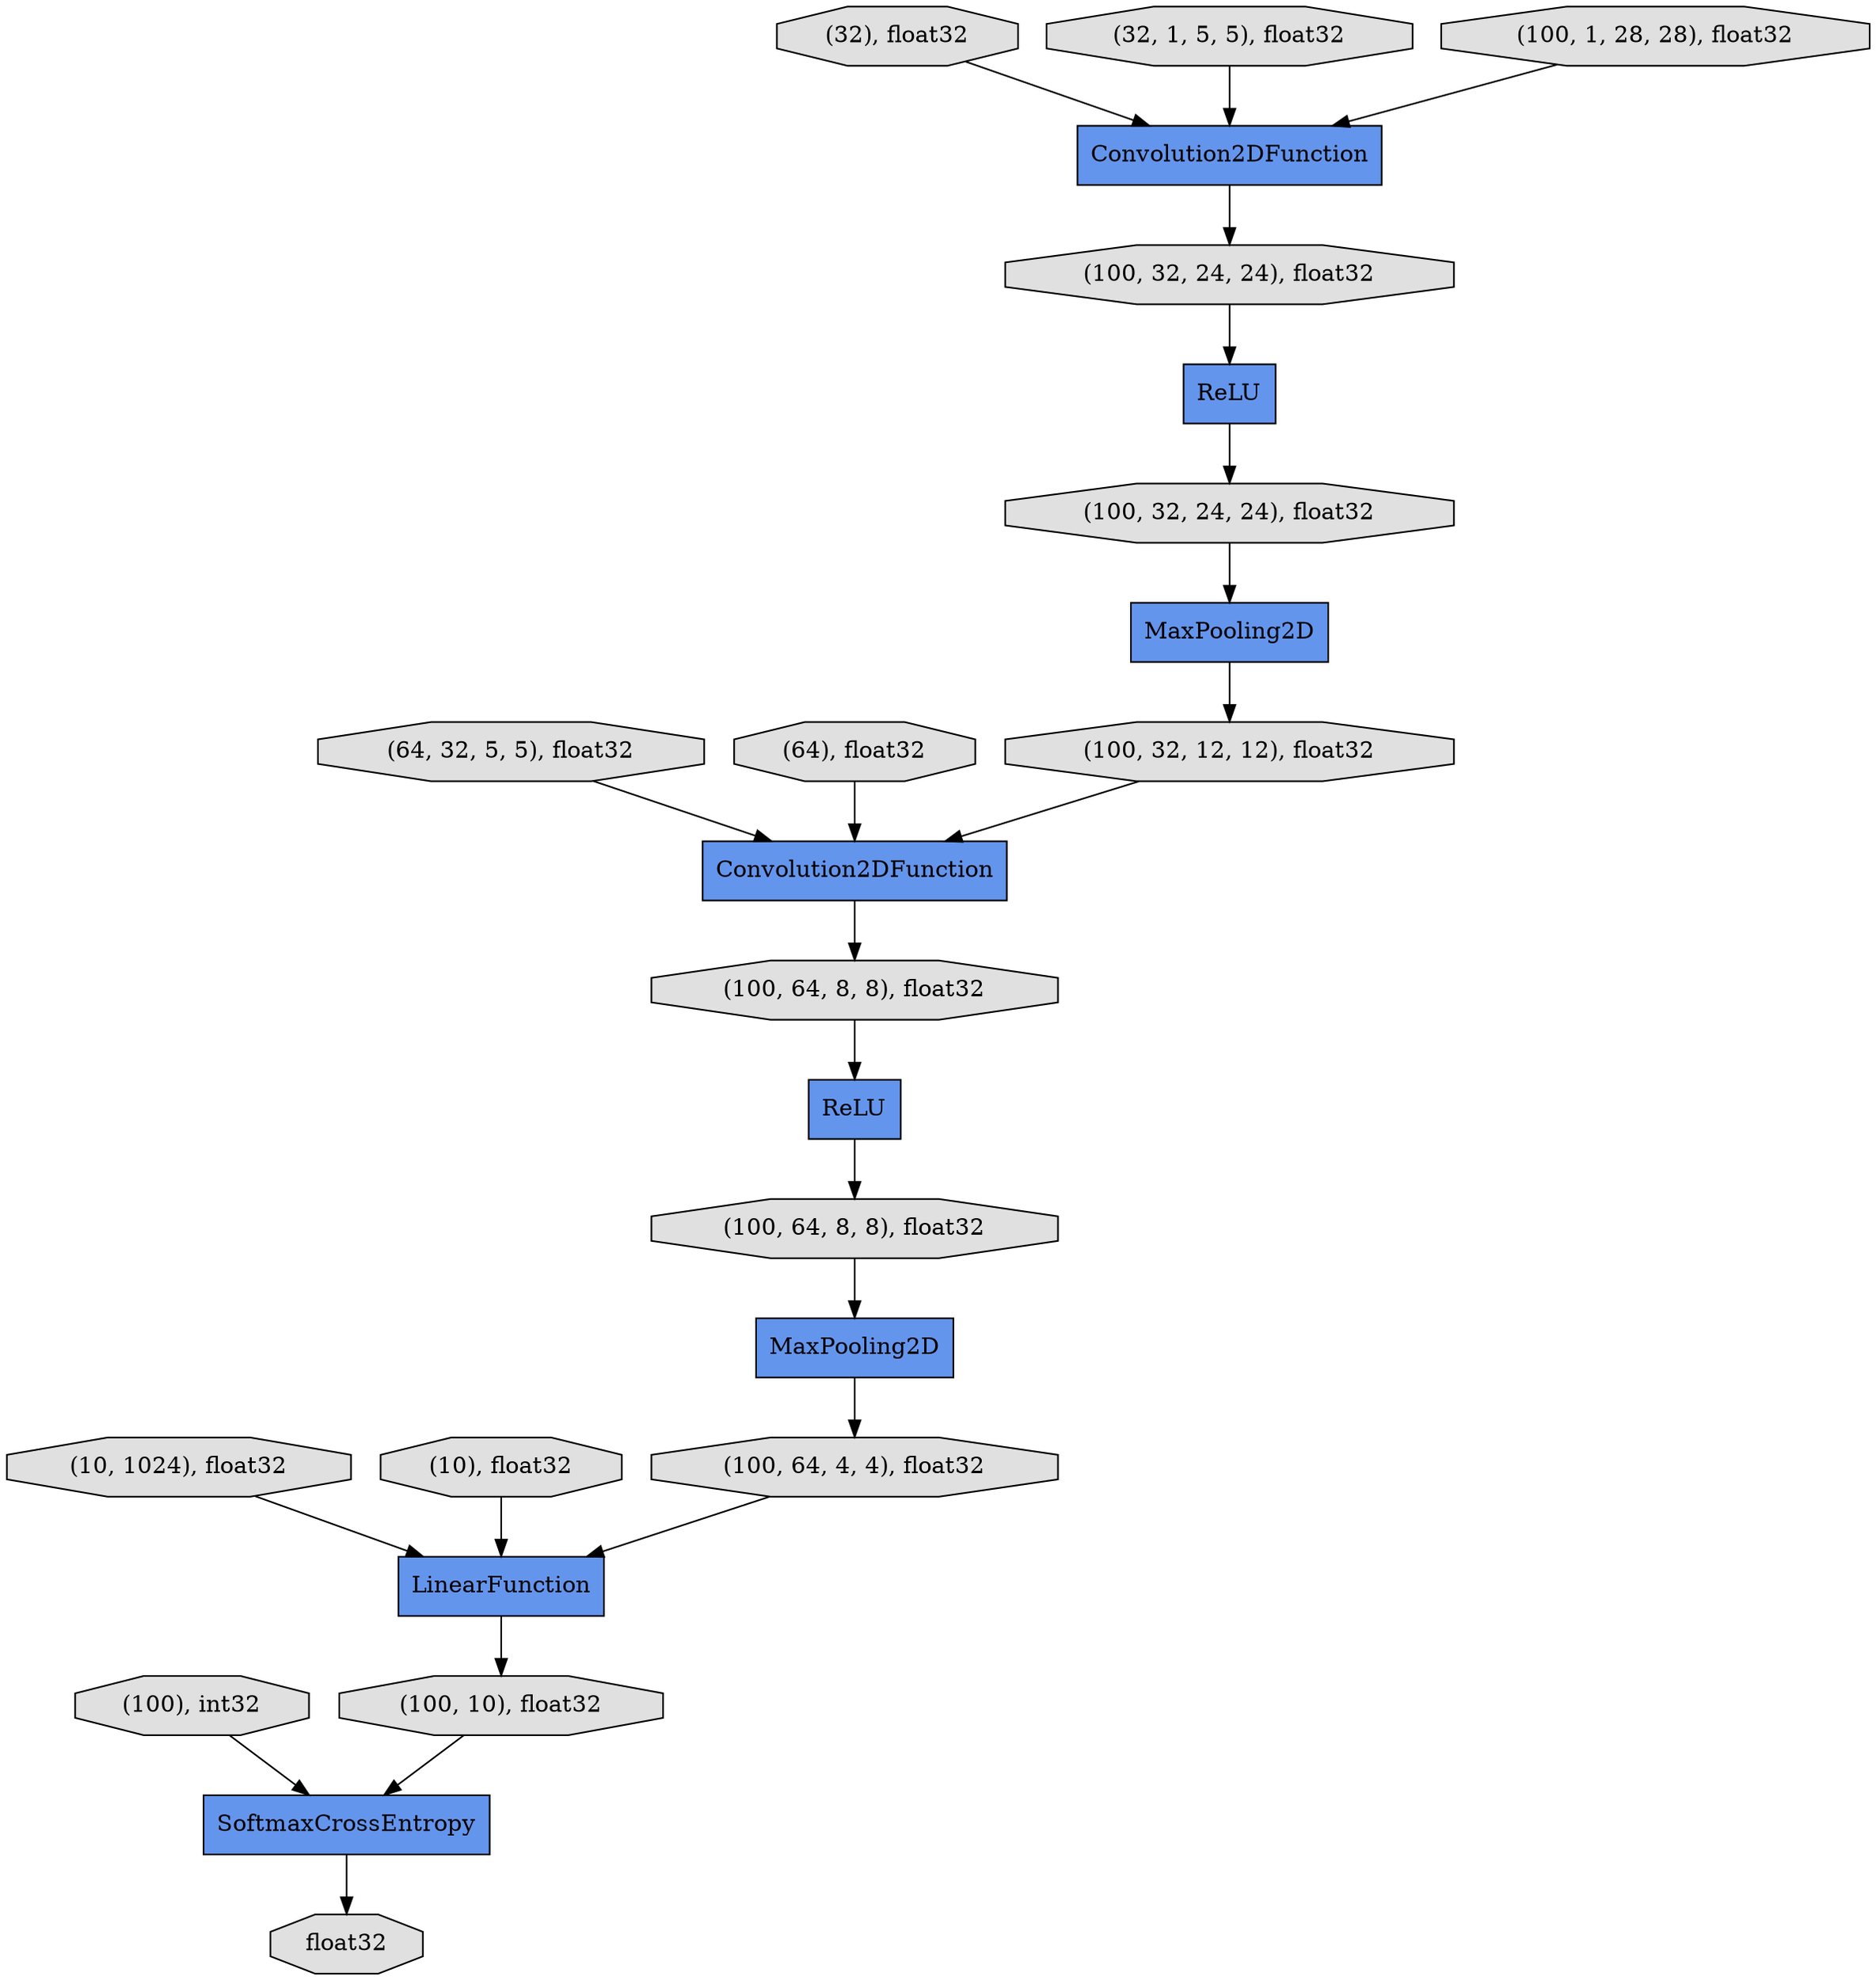 digraph graphname{rankdir=TB;4446070824 [fillcolor="#6495ED",shape="record",label="Convolution2DFunction",style="filled"];4469258280 [fillcolor="#6495ED",shape="record",label="MaxPooling2D",style="filled"];4468664472 [fillcolor="#E0E0E0",shape="octagon",label="(32), float32",style="filled"];4469258448 [fillcolor="#E0E0E0",shape="octagon",label="(100, 64, 8, 8), float32",style="filled"];4468664640 [fillcolor="#E0E0E0",shape="octagon",label="(32, 1, 5, 5), float32",style="filled"];4469258616 [fillcolor="#E0E0E0",shape="octagon",label="(100, 64, 8, 8), float32",style="filled"];4468664752 [fillcolor="#E0E0E0",shape="octagon",label="(64, 32, 5, 5), float32",style="filled"];4469258784 [fillcolor="#6495ED",shape="record",label="MaxPooling2D",style="filled"];4468664864 [fillcolor="#E0E0E0",shape="octagon",label="(64), float32",style="filled"];4469258840 [fillcolor="#E0E0E0",shape="octagon",label="(100, 10), float32",style="filled"];4468664976 [fillcolor="#E0E0E0",shape="octagon",label="(10, 1024), float32",style="filled"];4469258952 [fillcolor="#6495ED",shape="record",label="LinearFunction",style="filled"];4469259008 [fillcolor="#E0E0E0",shape="octagon",label="(100, 64, 4, 4), float32",style="filled"];4468665088 [fillcolor="#E0E0E0",shape="octagon",label="(10), float32",style="filled"];4469257216 [fillcolor="#6495ED",shape="record",label="Convolution2DFunction",style="filled"];4469259344 [fillcolor="#6495ED",shape="record",label="SoftmaxCrossEntropy",style="filled"];4469259400 [fillcolor="#E0E0E0",shape="octagon",label="float32",style="filled"];4446930368 [fillcolor="#6495ED",shape="record",label="ReLU",style="filled"];4469257664 [fillcolor="#E0E0E0",shape="octagon",label="(100), int32",style="filled"];4469257776 [fillcolor="#E0E0E0",shape="octagon",label="(100, 1, 28, 28), float32",style="filled"];4469257888 [fillcolor="#E0E0E0",shape="octagon",label="(100, 32, 24, 24), float32",style="filled"];4469257944 [fillcolor="#E0E0E0",shape="octagon",label="(100, 32, 24, 24), float32",style="filled"];4469258000 [fillcolor="#6495ED",shape="record",label="ReLU",style="filled"];4446930816 [fillcolor="#E0E0E0",shape="octagon",label="(100, 32, 12, 12), float32",style="filled"];4469258784 -> 4469259008;4469258840 -> 4469259344;4469258000 -> 4469257888;4469258952 -> 4469258840;4469257944 -> 4469258000;4468664752 -> 4446070824;4469259344 -> 4469259400;4468665088 -> 4469258952;4469257664 -> 4469259344;4469259008 -> 4469258952;4469258616 -> 4446930368;4469257776 -> 4469257216;4446070824 -> 4469258616;4446930816 -> 4446070824;4469257216 -> 4469257944;4468664864 -> 4446070824;4469257888 -> 4469258280;4468664472 -> 4469257216;4469258448 -> 4469258784;4468664640 -> 4469257216;4446930368 -> 4469258448;4469258280 -> 4446930816;4468664976 -> 4469258952;}